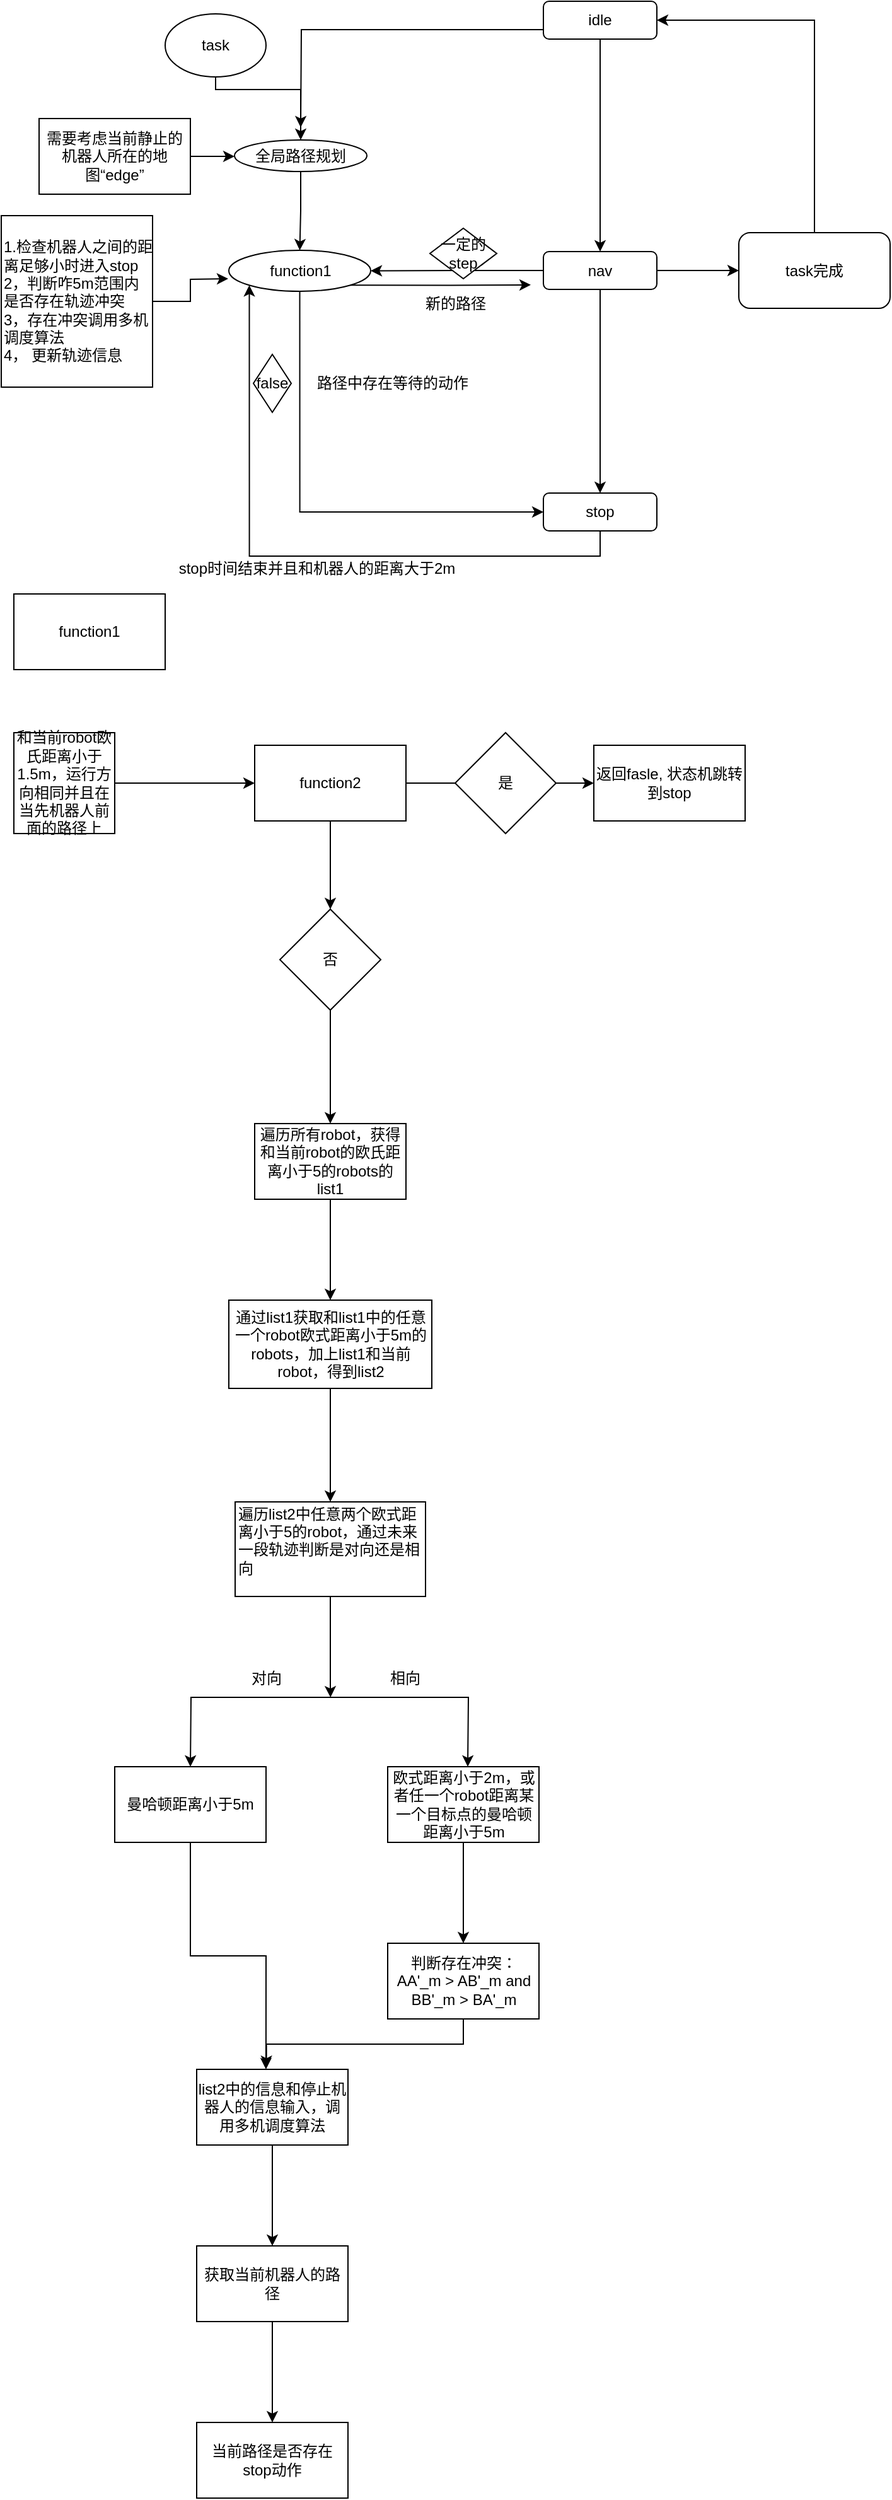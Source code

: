 <mxfile version="15.2.9" type="github" pages="2">
  <diagram id="9fSyIhTfwZy8_oy5fgW9" name="Page-1">
    <mxGraphModel dx="748" dy="523" grid="1" gridSize="10" guides="1" tooltips="1" connect="1" arrows="1" fold="1" page="1" pageScale="1" pageWidth="827" pageHeight="1169" math="0" shadow="0">
      <root>
        <mxCell id="0" />
        <mxCell id="1" parent="0" />
        <mxCell id="qDxuMMK1ASLJ5tELzvt4-7" value="" style="edgeStyle=orthogonalEdgeStyle;rounded=0;orthogonalLoop=1;jettySize=auto;html=1;exitX=0;exitY=0.75;exitDx=0;exitDy=0;" parent="1" source="qDxuMMK1ASLJ5tELzvt4-1" edge="1">
          <mxGeometry relative="1" as="geometry">
            <mxPoint x="345.034" y="160" as="sourcePoint" />
            <mxPoint x="247.5" y="230" as="targetPoint" />
          </mxGeometry>
        </mxCell>
        <mxCell id="qDxuMMK1ASLJ5tELzvt4-17" style="edgeStyle=orthogonalEdgeStyle;rounded=0;orthogonalLoop=1;jettySize=auto;html=1;exitX=0.5;exitY=1;exitDx=0;exitDy=0;entryX=0.5;entryY=0;entryDx=0;entryDy=0;" parent="1" source="qDxuMMK1ASLJ5tELzvt4-1" target="qDxuMMK1ASLJ5tELzvt4-3" edge="1">
          <mxGeometry relative="1" as="geometry" />
        </mxCell>
        <mxCell id="qDxuMMK1ASLJ5tELzvt4-1" value="idle" style="rounded=1;whiteSpace=wrap;html=1;" parent="1" vertex="1">
          <mxGeometry x="440" y="130" width="90" height="30" as="geometry" />
        </mxCell>
        <mxCell id="qDxuMMK1ASLJ5tELzvt4-38" style="edgeStyle=orthogonalEdgeStyle;rounded=0;orthogonalLoop=1;jettySize=auto;html=1;exitX=0;exitY=0.5;exitDx=0;exitDy=0;entryX=1;entryY=0.5;entryDx=0;entryDy=0;" parent="1" source="qDxuMMK1ASLJ5tELzvt4-3" target="qDxuMMK1ASLJ5tELzvt4-11" edge="1">
          <mxGeometry relative="1" as="geometry" />
        </mxCell>
        <mxCell id="qDxuMMK1ASLJ5tELzvt4-39" style="edgeStyle=orthogonalEdgeStyle;rounded=0;orthogonalLoop=1;jettySize=auto;html=1;exitX=0.5;exitY=1;exitDx=0;exitDy=0;" parent="1" source="qDxuMMK1ASLJ5tELzvt4-3" target="qDxuMMK1ASLJ5tELzvt4-4" edge="1">
          <mxGeometry relative="1" as="geometry" />
        </mxCell>
        <mxCell id="JFUP2v7yk-JefAY3bPmS-2" value="" style="edgeStyle=orthogonalEdgeStyle;rounded=0;orthogonalLoop=1;jettySize=auto;html=1;" parent="1" source="qDxuMMK1ASLJ5tELzvt4-3" target="JFUP2v7yk-JefAY3bPmS-1" edge="1">
          <mxGeometry relative="1" as="geometry" />
        </mxCell>
        <mxCell id="qDxuMMK1ASLJ5tELzvt4-3" value="nav" style="rounded=1;whiteSpace=wrap;html=1;" parent="1" vertex="1">
          <mxGeometry x="440" y="328.5" width="90" height="30" as="geometry" />
        </mxCell>
        <mxCell id="3cbIK_l76NgNLZqBz30H-1" style="edgeStyle=orthogonalEdgeStyle;rounded=0;orthogonalLoop=1;jettySize=auto;html=1;exitX=0.5;exitY=1;exitDx=0;exitDy=0;entryX=0;entryY=1;entryDx=0;entryDy=0;" edge="1" parent="1" source="qDxuMMK1ASLJ5tELzvt4-4" target="qDxuMMK1ASLJ5tELzvt4-11">
          <mxGeometry relative="1" as="geometry" />
        </mxCell>
        <mxCell id="qDxuMMK1ASLJ5tELzvt4-4" value="stop" style="rounded=1;whiteSpace=wrap;html=1;" parent="1" vertex="1">
          <mxGeometry x="440" y="520" width="90" height="30" as="geometry" />
        </mxCell>
        <mxCell id="qDxuMMK1ASLJ5tELzvt4-8" style="edgeStyle=orthogonalEdgeStyle;rounded=0;orthogonalLoop=1;jettySize=auto;html=1;exitX=0.5;exitY=1;exitDx=0;exitDy=0;entryX=0.5;entryY=0;entryDx=0;entryDy=0;" parent="1" source="qDxuMMK1ASLJ5tELzvt4-5" target="qDxuMMK1ASLJ5tELzvt4-6" edge="1">
          <mxGeometry relative="1" as="geometry">
            <Array as="points">
              <mxPoint x="180" y="200" />
              <mxPoint x="248" y="200" />
            </Array>
          </mxGeometry>
        </mxCell>
        <mxCell id="qDxuMMK1ASLJ5tELzvt4-5" value="task" style="ellipse;whiteSpace=wrap;html=1;" parent="1" vertex="1">
          <mxGeometry x="140" y="140" width="80" height="50" as="geometry" />
        </mxCell>
        <mxCell id="qDxuMMK1ASLJ5tELzvt4-12" value="" style="edgeStyle=orthogonalEdgeStyle;rounded=0;orthogonalLoop=1;jettySize=auto;html=1;" parent="1" source="qDxuMMK1ASLJ5tELzvt4-6" target="qDxuMMK1ASLJ5tELzvt4-11" edge="1">
          <mxGeometry relative="1" as="geometry" />
        </mxCell>
        <mxCell id="qDxuMMK1ASLJ5tELzvt4-6" value="全局路径规划" style="ellipse;whiteSpace=wrap;html=1;rounded=1;" parent="1" vertex="1">
          <mxGeometry x="195" y="240" width="105" height="25" as="geometry" />
        </mxCell>
        <mxCell id="qDxuMMK1ASLJ5tELzvt4-10" style="edgeStyle=orthogonalEdgeStyle;rounded=0;orthogonalLoop=1;jettySize=auto;html=1;exitX=1;exitY=0.5;exitDx=0;exitDy=0;entryX=0;entryY=0.5;entryDx=0;entryDy=0;" parent="1" source="qDxuMMK1ASLJ5tELzvt4-9" target="qDxuMMK1ASLJ5tELzvt4-6" edge="1">
          <mxGeometry relative="1" as="geometry" />
        </mxCell>
        <mxCell id="qDxuMMK1ASLJ5tELzvt4-9" value="需要考虑当前静止的机器人所在的地图“edge”" style="rounded=0;whiteSpace=wrap;html=1;" parent="1" vertex="1">
          <mxGeometry x="40" y="223" width="120" height="60" as="geometry" />
        </mxCell>
        <mxCell id="qDxuMMK1ASLJ5tELzvt4-20" style="edgeStyle=orthogonalEdgeStyle;rounded=0;orthogonalLoop=1;jettySize=auto;html=1;exitX=0.5;exitY=1;exitDx=0;exitDy=0;entryX=0;entryY=0.5;entryDx=0;entryDy=0;" parent="1" source="qDxuMMK1ASLJ5tELzvt4-11" target="qDxuMMK1ASLJ5tELzvt4-4" edge="1">
          <mxGeometry relative="1" as="geometry" />
        </mxCell>
        <mxCell id="3cbIK_l76NgNLZqBz30H-3" style="edgeStyle=orthogonalEdgeStyle;rounded=0;orthogonalLoop=1;jettySize=auto;html=1;exitX=1;exitY=1;exitDx=0;exitDy=0;" edge="1" parent="1" source="qDxuMMK1ASLJ5tELzvt4-11">
          <mxGeometry relative="1" as="geometry">
            <mxPoint x="430" y="354.931" as="targetPoint" />
          </mxGeometry>
        </mxCell>
        <mxCell id="qDxuMMK1ASLJ5tELzvt4-11" value="function1" style="ellipse;whiteSpace=wrap;html=1;rounded=1;" parent="1" vertex="1">
          <mxGeometry x="190.5" y="327.5" width="112.5" height="32.5" as="geometry" />
        </mxCell>
        <mxCell id="qDxuMMK1ASLJ5tELzvt4-34" style="edgeStyle=orthogonalEdgeStyle;rounded=0;orthogonalLoop=1;jettySize=auto;html=1;exitX=1;exitY=0.5;exitDx=0;exitDy=0;" parent="1" source="qDxuMMK1ASLJ5tELzvt4-13" edge="1">
          <mxGeometry relative="1" as="geometry">
            <mxPoint x="190" y="350" as="targetPoint" />
          </mxGeometry>
        </mxCell>
        <mxCell id="qDxuMMK1ASLJ5tELzvt4-13" value="&lt;div align=&quot;left&quot;&gt;1.检查机器人之间的距离足够小时进入stop&lt;/div&gt;&lt;div align=&quot;left&quot;&gt;2，判断咋5m范围内是否存在轨迹冲突&lt;/div&gt;&lt;div align=&quot;left&quot;&gt;3，存在冲突调用多机调度算法&lt;/div&gt;&lt;div align=&quot;left&quot;&gt;4， 更新轨迹信息&lt;br&gt;&lt;/div&gt;" style="rounded=0;whiteSpace=wrap;html=1;align=left;" parent="1" vertex="1">
          <mxGeometry x="10" y="300" width="120" height="136" as="geometry" />
        </mxCell>
        <mxCell id="qDxuMMK1ASLJ5tELzvt4-21" value="false" style="rhombus;whiteSpace=wrap;html=1;" parent="1" vertex="1">
          <mxGeometry x="210" y="410" width="30" height="46" as="geometry" />
        </mxCell>
        <mxCell id="qDxuMMK1ASLJ5tELzvt4-36" value="一定的step" style="rhombus;whiteSpace=wrap;html=1;strokeWidth=1;" parent="1" vertex="1">
          <mxGeometry x="350" y="310" width="53" height="40" as="geometry" />
        </mxCell>
        <mxCell id="qDxuMMK1ASLJ5tELzvt4-40" value="function1" style="rounded=0;whiteSpace=wrap;html=1;strokeWidth=1;" parent="1" vertex="1">
          <mxGeometry x="20" y="600" width="120" height="60" as="geometry" />
        </mxCell>
        <mxCell id="qDxuMMK1ASLJ5tELzvt4-45" value="" style="edgeStyle=orthogonalEdgeStyle;rounded=0;orthogonalLoop=1;jettySize=auto;html=1;" parent="1" source="qDxuMMK1ASLJ5tELzvt4-41" target="qDxuMMK1ASLJ5tELzvt4-44" edge="1">
          <mxGeometry relative="1" as="geometry" />
        </mxCell>
        <mxCell id="qDxuMMK1ASLJ5tELzvt4-50" style="edgeStyle=orthogonalEdgeStyle;rounded=0;orthogonalLoop=1;jettySize=auto;html=1;exitX=1;exitY=0.5;exitDx=0;exitDy=0;" parent="1" source="qDxuMMK1ASLJ5tELzvt4-41" target="qDxuMMK1ASLJ5tELzvt4-46" edge="1">
          <mxGeometry relative="1" as="geometry" />
        </mxCell>
        <mxCell id="qDxuMMK1ASLJ5tELzvt4-41" value="function2" style="rounded=0;whiteSpace=wrap;html=1;strokeWidth=1;" parent="1" vertex="1">
          <mxGeometry x="211" y="720" width="120" height="60" as="geometry" />
        </mxCell>
        <mxCell id="qDxuMMK1ASLJ5tELzvt4-43" value="" style="edgeStyle=orthogonalEdgeStyle;rounded=0;orthogonalLoop=1;jettySize=auto;html=1;" parent="1" source="qDxuMMK1ASLJ5tELzvt4-42" target="qDxuMMK1ASLJ5tELzvt4-41" edge="1">
          <mxGeometry relative="1" as="geometry" />
        </mxCell>
        <mxCell id="qDxuMMK1ASLJ5tELzvt4-42" value="和当前robot欧氏距离小于1.5m，运行方向相同并且在当先机器人前面的路径上" style="whiteSpace=wrap;html=1;aspect=fixed;strokeWidth=1;" parent="1" vertex="1">
          <mxGeometry x="20" y="710" width="80" height="80" as="geometry" />
        </mxCell>
        <mxCell id="qDxuMMK1ASLJ5tELzvt4-49" value="" style="edgeStyle=orthogonalEdgeStyle;rounded=0;orthogonalLoop=1;jettySize=auto;html=1;" parent="1" source="qDxuMMK1ASLJ5tELzvt4-44" target="qDxuMMK1ASLJ5tELzvt4-48" edge="1">
          <mxGeometry relative="1" as="geometry" />
        </mxCell>
        <mxCell id="qDxuMMK1ASLJ5tELzvt4-44" value="否" style="rhombus;whiteSpace=wrap;html=1;rounded=0;strokeWidth=1;" parent="1" vertex="1">
          <mxGeometry x="231" y="850" width="80" height="80" as="geometry" />
        </mxCell>
        <mxCell id="qDxuMMK1ASLJ5tELzvt4-46" value="返回fasle, 状态机跳转到stop" style="whiteSpace=wrap;html=1;rounded=0;strokeWidth=1;" parent="1" vertex="1">
          <mxGeometry x="480" y="720" width="120" height="60" as="geometry" />
        </mxCell>
        <mxCell id="qDxuMMK1ASLJ5tELzvt4-53" value="" style="edgeStyle=orthogonalEdgeStyle;rounded=0;orthogonalLoop=1;jettySize=auto;html=1;" parent="1" source="qDxuMMK1ASLJ5tELzvt4-48" target="qDxuMMK1ASLJ5tELzvt4-52" edge="1">
          <mxGeometry relative="1" as="geometry" />
        </mxCell>
        <mxCell id="qDxuMMK1ASLJ5tELzvt4-48" value="遍历所有robot，获得和当前robot的欧氏距离小于5的robots的list1" style="whiteSpace=wrap;html=1;rounded=0;strokeWidth=1;" parent="1" vertex="1">
          <mxGeometry x="211" y="1020" width="120" height="60" as="geometry" />
        </mxCell>
        <mxCell id="qDxuMMK1ASLJ5tELzvt4-51" value="是" style="rhombus;whiteSpace=wrap;html=1;strokeWidth=1;" parent="1" vertex="1">
          <mxGeometry x="370" y="710" width="80" height="80" as="geometry" />
        </mxCell>
        <mxCell id="qDxuMMK1ASLJ5tELzvt4-55" value="" style="edgeStyle=orthogonalEdgeStyle;rounded=0;orthogonalLoop=1;jettySize=auto;html=1;" parent="1" source="qDxuMMK1ASLJ5tELzvt4-52" target="qDxuMMK1ASLJ5tELzvt4-54" edge="1">
          <mxGeometry relative="1" as="geometry" />
        </mxCell>
        <mxCell id="qDxuMMK1ASLJ5tELzvt4-52" value="通过list1获取和list1中的任意一个robot欧式距离小于5m的robots，加上list1和当前robot，得到list2" style="whiteSpace=wrap;html=1;rounded=0;strokeWidth=1;" parent="1" vertex="1">
          <mxGeometry x="190.5" y="1160" width="161" height="70" as="geometry" />
        </mxCell>
        <mxCell id="qDxuMMK1ASLJ5tELzvt4-54" value="&lt;div align=&quot;left&quot;&gt;遍历list2中任意两个欧式距离小于5的robot，通过未来一段轨迹判断是对向还是相向&lt;/div&gt;&lt;div align=&quot;left&quot;&gt;&lt;br&gt;&lt;/div&gt;" style="whiteSpace=wrap;html=1;rounded=0;strokeWidth=1;align=left;" parent="1" vertex="1">
          <mxGeometry x="195.5" y="1320" width="151" height="75" as="geometry" />
        </mxCell>
        <mxCell id="qDxuMMK1ASLJ5tELzvt4-62" style="edgeStyle=orthogonalEdgeStyle;rounded=0;orthogonalLoop=1;jettySize=auto;html=1;exitX=0;exitY=0.5;exitDx=0;exitDy=0;exitPerimeter=0;" parent="1" source="qDxuMMK1ASLJ5tELzvt4-56" edge="1">
          <mxGeometry relative="1" as="geometry">
            <mxPoint x="160" y="1530" as="targetPoint" />
          </mxGeometry>
        </mxCell>
        <mxCell id="qDxuMMK1ASLJ5tELzvt4-63" style="edgeStyle=orthogonalEdgeStyle;rounded=0;orthogonalLoop=1;jettySize=auto;html=1;exitX=1;exitY=0.5;exitDx=0;exitDy=0;exitPerimeter=0;" parent="1" source="qDxuMMK1ASLJ5tELzvt4-56" edge="1">
          <mxGeometry relative="1" as="geometry">
            <mxPoint x="380" y="1530" as="targetPoint" />
          </mxGeometry>
        </mxCell>
        <mxCell id="qDxuMMK1ASLJ5tELzvt4-56" value="" style="line;strokeWidth=1;html=1;" parent="1" vertex="1">
          <mxGeometry x="186.5" y="1470" width="160" height="10" as="geometry" />
        </mxCell>
        <mxCell id="qDxuMMK1ASLJ5tELzvt4-59" style="edgeStyle=orthogonalEdgeStyle;rounded=0;orthogonalLoop=1;jettySize=auto;html=1;exitX=1;exitY=0.5;exitDx=0;exitDy=0;exitPerimeter=0;entryX=0.529;entryY=0.5;entryDx=0;entryDy=0;entryPerimeter=0;" parent="1" source="qDxuMMK1ASLJ5tELzvt4-58" target="qDxuMMK1ASLJ5tELzvt4-56" edge="1">
          <mxGeometry relative="1" as="geometry" />
        </mxCell>
        <mxCell id="qDxuMMK1ASLJ5tELzvt4-58" value="" style="line;strokeWidth=1;direction=south;html=1;" parent="1" vertex="1">
          <mxGeometry x="266" y="1395" width="10" height="70" as="geometry" />
        </mxCell>
        <mxCell id="qDxuMMK1ASLJ5tELzvt4-60" value="对向" style="text;html=1;align=center;verticalAlign=middle;resizable=0;points=[];autosize=1;strokeColor=none;fillColor=none;" parent="1" vertex="1">
          <mxGeometry x="200" y="1450" width="40" height="20" as="geometry" />
        </mxCell>
        <mxCell id="qDxuMMK1ASLJ5tELzvt4-61" value="相向" style="text;html=1;align=center;verticalAlign=middle;resizable=0;points=[];autosize=1;strokeColor=none;fillColor=none;" parent="1" vertex="1">
          <mxGeometry x="310" y="1450" width="40" height="20" as="geometry" />
        </mxCell>
        <mxCell id="qDxuMMK1ASLJ5tELzvt4-69" style="edgeStyle=orthogonalEdgeStyle;rounded=0;orthogonalLoop=1;jettySize=auto;html=1;exitX=0.5;exitY=1;exitDx=0;exitDy=0;entryX=0.458;entryY=0;entryDx=0;entryDy=0;entryPerimeter=0;" parent="1" source="qDxuMMK1ASLJ5tELzvt4-64" target="qDxuMMK1ASLJ5tELzvt4-68" edge="1">
          <mxGeometry relative="1" as="geometry" />
        </mxCell>
        <mxCell id="qDxuMMK1ASLJ5tELzvt4-64" value="曼哈顿距离小于5m" style="rounded=0;whiteSpace=wrap;html=1;strokeWidth=1;" parent="1" vertex="1">
          <mxGeometry x="100" y="1530" width="120" height="60" as="geometry" />
        </mxCell>
        <mxCell id="qDxuMMK1ASLJ5tELzvt4-67" value="" style="edgeStyle=orthogonalEdgeStyle;rounded=0;orthogonalLoop=1;jettySize=auto;html=1;" parent="1" source="qDxuMMK1ASLJ5tELzvt4-65" target="qDxuMMK1ASLJ5tELzvt4-66" edge="1">
          <mxGeometry relative="1" as="geometry" />
        </mxCell>
        <mxCell id="qDxuMMK1ASLJ5tELzvt4-65" value="欧式距离小于2m，或者任一个robot距离某一个目标点的曼哈顿距离小于5m" style="rounded=0;whiteSpace=wrap;html=1;strokeWidth=1;" parent="1" vertex="1">
          <mxGeometry x="316.5" y="1530" width="120" height="60" as="geometry" />
        </mxCell>
        <mxCell id="qDxuMMK1ASLJ5tELzvt4-70" style="edgeStyle=orthogonalEdgeStyle;rounded=0;orthogonalLoop=1;jettySize=auto;html=1;exitX=0.5;exitY=1;exitDx=0;exitDy=0;entryX=0.461;entryY=-0.031;entryDx=0;entryDy=0;entryPerimeter=0;" parent="1" source="qDxuMMK1ASLJ5tELzvt4-66" target="qDxuMMK1ASLJ5tELzvt4-68" edge="1">
          <mxGeometry relative="1" as="geometry" />
        </mxCell>
        <mxCell id="qDxuMMK1ASLJ5tELzvt4-66" value="&lt;div&gt;判断存在冲突：&lt;/div&gt;&lt;div&gt;AA&#39;_m &amp;gt; AB&#39;_m and&lt;/div&gt;&lt;div&gt;BB&#39;_m &amp;gt; BA&#39;_m&lt;br&gt;&lt;/div&gt;" style="whiteSpace=wrap;html=1;rounded=0;strokeWidth=1;" parent="1" vertex="1">
          <mxGeometry x="316.5" y="1670" width="120" height="60" as="geometry" />
        </mxCell>
        <mxCell id="qDxuMMK1ASLJ5tELzvt4-72" value="" style="edgeStyle=orthogonalEdgeStyle;rounded=0;orthogonalLoop=1;jettySize=auto;html=1;" parent="1" source="qDxuMMK1ASLJ5tELzvt4-68" target="qDxuMMK1ASLJ5tELzvt4-71" edge="1">
          <mxGeometry relative="1" as="geometry" />
        </mxCell>
        <mxCell id="qDxuMMK1ASLJ5tELzvt4-68" value="list2中的信息和停止机器人的信息输入，调用多机调度算法" style="rounded=0;whiteSpace=wrap;html=1;strokeWidth=1;" parent="1" vertex="1">
          <mxGeometry x="165" y="1770" width="120" height="60" as="geometry" />
        </mxCell>
        <mxCell id="qDxuMMK1ASLJ5tELzvt4-75" value="" style="edgeStyle=orthogonalEdgeStyle;rounded=0;orthogonalLoop=1;jettySize=auto;html=1;" parent="1" source="qDxuMMK1ASLJ5tELzvt4-71" target="qDxuMMK1ASLJ5tELzvt4-74" edge="1">
          <mxGeometry relative="1" as="geometry" />
        </mxCell>
        <mxCell id="qDxuMMK1ASLJ5tELzvt4-71" value="获取当前机器人的路径" style="whiteSpace=wrap;html=1;rounded=0;strokeWidth=1;" parent="1" vertex="1">
          <mxGeometry x="165" y="1910" width="120" height="60" as="geometry" />
        </mxCell>
        <mxCell id="qDxuMMK1ASLJ5tELzvt4-73" value="路径中存在等待的动作" style="text;html=1;align=center;verticalAlign=middle;resizable=0;points=[];autosize=1;strokeColor=none;fillColor=none;" parent="1" vertex="1">
          <mxGeometry x="250" y="423" width="140" height="20" as="geometry" />
        </mxCell>
        <mxCell id="qDxuMMK1ASLJ5tELzvt4-74" value="当前路径是否存在stop动作" style="whiteSpace=wrap;html=1;rounded=0;strokeWidth=1;" parent="1" vertex="1">
          <mxGeometry x="165" y="2050" width="120" height="60" as="geometry" />
        </mxCell>
        <mxCell id="JFUP2v7yk-JefAY3bPmS-3" style="edgeStyle=orthogonalEdgeStyle;rounded=0;orthogonalLoop=1;jettySize=auto;html=1;exitX=0.5;exitY=0;exitDx=0;exitDy=0;entryX=1;entryY=0.5;entryDx=0;entryDy=0;" parent="1" source="JFUP2v7yk-JefAY3bPmS-1" target="qDxuMMK1ASLJ5tELzvt4-1" edge="1">
          <mxGeometry relative="1" as="geometry" />
        </mxCell>
        <mxCell id="JFUP2v7yk-JefAY3bPmS-1" value="task完成" style="whiteSpace=wrap;html=1;rounded=1;" parent="1" vertex="1">
          <mxGeometry x="595" y="313.5" width="120" height="60" as="geometry" />
        </mxCell>
        <mxCell id="3cbIK_l76NgNLZqBz30H-2" value="stop时间结束并且和机器人的距离大于2m" style="text;html=1;align=center;verticalAlign=middle;resizable=0;points=[];autosize=1;strokeColor=none;fillColor=none;" vertex="1" parent="1">
          <mxGeometry x="140" y="570" width="240" height="20" as="geometry" />
        </mxCell>
        <mxCell id="3cbIK_l76NgNLZqBz30H-4" value="新的路径" style="text;html=1;align=center;verticalAlign=middle;resizable=0;points=[];autosize=1;strokeColor=none;fillColor=none;" vertex="1" parent="1">
          <mxGeometry x="340" y="360" width="60" height="20" as="geometry" />
        </mxCell>
      </root>
    </mxGraphModel>
  </diagram>
  <diagram id="7LW2NvPQEGOA-iUj2UVO" name="Page-2">
    <mxGraphModel dx="960" dy="654" grid="1" gridSize="10" guides="1" tooltips="1" connect="1" arrows="1" fold="1" page="1" pageScale="1" pageWidth="827" pageHeight="1169" math="0" shadow="0">
      <root>
        <mxCell id="NrLrj79_bSl4Yxio886D-0" />
        <mxCell id="NrLrj79_bSl4Yxio886D-1" parent="NrLrj79_bSl4Yxio886D-0" />
        <mxCell id="iOkQ1qD1qgaQ_Q-xitg9-0" value="" style="edgeStyle=orthogonalEdgeStyle;rounded=0;orthogonalLoop=1;jettySize=auto;html=1;" edge="1" parent="NrLrj79_bSl4Yxio886D-1" source="iOkQ1qD1qgaQ_Q-xitg9-2" target="iOkQ1qD1qgaQ_Q-xitg9-6">
          <mxGeometry relative="1" as="geometry" />
        </mxCell>
        <mxCell id="iOkQ1qD1qgaQ_Q-xitg9-1" style="edgeStyle=orthogonalEdgeStyle;rounded=0;orthogonalLoop=1;jettySize=auto;html=1;exitX=1;exitY=0.5;exitDx=0;exitDy=0;" edge="1" parent="NrLrj79_bSl4Yxio886D-1" source="iOkQ1qD1qgaQ_Q-xitg9-2" target="iOkQ1qD1qgaQ_Q-xitg9-7">
          <mxGeometry relative="1" as="geometry" />
        </mxCell>
        <mxCell id="iOkQ1qD1qgaQ_Q-xitg9-2" value="function2" style="rounded=0;whiteSpace=wrap;html=1;strokeWidth=1;" vertex="1" parent="NrLrj79_bSl4Yxio886D-1">
          <mxGeometry x="211" y="720" width="120" height="60" as="geometry" />
        </mxCell>
        <mxCell id="iOkQ1qD1qgaQ_Q-xitg9-3" value="" style="edgeStyle=orthogonalEdgeStyle;rounded=0;orthogonalLoop=1;jettySize=auto;html=1;" edge="1" parent="NrLrj79_bSl4Yxio886D-1" source="iOkQ1qD1qgaQ_Q-xitg9-4" target="iOkQ1qD1qgaQ_Q-xitg9-2">
          <mxGeometry relative="1" as="geometry" />
        </mxCell>
        <mxCell id="iOkQ1qD1qgaQ_Q-xitg9-4" value="和当前robot欧氏距离小于1.5m，运行方向相同并且在当先机器人前面的路径上" style="whiteSpace=wrap;html=1;aspect=fixed;strokeWidth=1;" vertex="1" parent="NrLrj79_bSl4Yxio886D-1">
          <mxGeometry x="20" y="710" width="80" height="80" as="geometry" />
        </mxCell>
        <mxCell id="iOkQ1qD1qgaQ_Q-xitg9-5" value="" style="edgeStyle=orthogonalEdgeStyle;rounded=0;orthogonalLoop=1;jettySize=auto;html=1;" edge="1" parent="NrLrj79_bSl4Yxio886D-1" source="iOkQ1qD1qgaQ_Q-xitg9-6" target="iOkQ1qD1qgaQ_Q-xitg9-9">
          <mxGeometry relative="1" as="geometry" />
        </mxCell>
        <mxCell id="iOkQ1qD1qgaQ_Q-xitg9-6" value="否" style="rhombus;whiteSpace=wrap;html=1;rounded=0;strokeWidth=1;" vertex="1" parent="NrLrj79_bSl4Yxio886D-1">
          <mxGeometry x="231" y="850" width="80" height="80" as="geometry" />
        </mxCell>
        <mxCell id="iOkQ1qD1qgaQ_Q-xitg9-7" value="返回fasle, 状态机跳转到stop" style="whiteSpace=wrap;html=1;rounded=0;strokeWidth=1;" vertex="1" parent="NrLrj79_bSl4Yxio886D-1">
          <mxGeometry x="480" y="720" width="120" height="60" as="geometry" />
        </mxCell>
        <mxCell id="iOkQ1qD1qgaQ_Q-xitg9-8" value="" style="edgeStyle=orthogonalEdgeStyle;rounded=0;orthogonalLoop=1;jettySize=auto;html=1;" edge="1" parent="NrLrj79_bSl4Yxio886D-1" source="iOkQ1qD1qgaQ_Q-xitg9-9" target="iOkQ1qD1qgaQ_Q-xitg9-12">
          <mxGeometry relative="1" as="geometry" />
        </mxCell>
        <mxCell id="iOkQ1qD1qgaQ_Q-xitg9-9" value="遍历所有robot，获得和当前robot的欧氏距离小于5的robots的list1" style="whiteSpace=wrap;html=1;rounded=0;strokeWidth=1;" vertex="1" parent="NrLrj79_bSl4Yxio886D-1">
          <mxGeometry x="211" y="1020" width="120" height="60" as="geometry" />
        </mxCell>
        <mxCell id="iOkQ1qD1qgaQ_Q-xitg9-10" value="是" style="rhombus;whiteSpace=wrap;html=1;strokeWidth=1;" vertex="1" parent="NrLrj79_bSl4Yxio886D-1">
          <mxGeometry x="370" y="710" width="80" height="80" as="geometry" />
        </mxCell>
        <mxCell id="iOkQ1qD1qgaQ_Q-xitg9-11" value="" style="edgeStyle=orthogonalEdgeStyle;rounded=0;orthogonalLoop=1;jettySize=auto;html=1;" edge="1" parent="NrLrj79_bSl4Yxio886D-1" source="iOkQ1qD1qgaQ_Q-xitg9-12" target="iOkQ1qD1qgaQ_Q-xitg9-13">
          <mxGeometry relative="1" as="geometry" />
        </mxCell>
        <mxCell id="iOkQ1qD1qgaQ_Q-xitg9-12" value="通过list1获取和list1中的任意一个robot欧式距离小于5m的robots，加上list1和当前robot，得到list2" style="whiteSpace=wrap;html=1;rounded=0;strokeWidth=1;" vertex="1" parent="NrLrj79_bSl4Yxio886D-1">
          <mxGeometry x="190.5" y="1160" width="161" height="70" as="geometry" />
        </mxCell>
        <mxCell id="iOkQ1qD1qgaQ_Q-xitg9-13" value="&lt;div align=&quot;left&quot;&gt;遍历list2中任意两个欧式距离小于5的robot，通过未来一段轨迹判断是对向还是相向&lt;/div&gt;&lt;div align=&quot;left&quot;&gt;&lt;br&gt;&lt;/div&gt;" style="whiteSpace=wrap;html=1;rounded=0;strokeWidth=1;align=left;" vertex="1" parent="NrLrj79_bSl4Yxio886D-1">
          <mxGeometry x="195.5" y="1320" width="151" height="75" as="geometry" />
        </mxCell>
        <mxCell id="iOkQ1qD1qgaQ_Q-xitg9-14" style="edgeStyle=orthogonalEdgeStyle;rounded=0;orthogonalLoop=1;jettySize=auto;html=1;exitX=0;exitY=0.5;exitDx=0;exitDy=0;exitPerimeter=0;" edge="1" parent="NrLrj79_bSl4Yxio886D-1" source="iOkQ1qD1qgaQ_Q-xitg9-16">
          <mxGeometry relative="1" as="geometry">
            <mxPoint x="160" y="1530" as="targetPoint" />
          </mxGeometry>
        </mxCell>
        <mxCell id="iOkQ1qD1qgaQ_Q-xitg9-15" style="edgeStyle=orthogonalEdgeStyle;rounded=0;orthogonalLoop=1;jettySize=auto;html=1;exitX=1;exitY=0.5;exitDx=0;exitDy=0;exitPerimeter=0;" edge="1" parent="NrLrj79_bSl4Yxio886D-1" source="iOkQ1qD1qgaQ_Q-xitg9-16">
          <mxGeometry relative="1" as="geometry">
            <mxPoint x="380" y="1530" as="targetPoint" />
          </mxGeometry>
        </mxCell>
        <mxCell id="iOkQ1qD1qgaQ_Q-xitg9-16" value="" style="line;strokeWidth=1;html=1;" vertex="1" parent="NrLrj79_bSl4Yxio886D-1">
          <mxGeometry x="186.5" y="1470" width="160" height="10" as="geometry" />
        </mxCell>
        <mxCell id="iOkQ1qD1qgaQ_Q-xitg9-17" style="edgeStyle=orthogonalEdgeStyle;rounded=0;orthogonalLoop=1;jettySize=auto;html=1;exitX=1;exitY=0.5;exitDx=0;exitDy=0;exitPerimeter=0;entryX=0.529;entryY=0.5;entryDx=0;entryDy=0;entryPerimeter=0;" edge="1" parent="NrLrj79_bSl4Yxio886D-1" source="iOkQ1qD1qgaQ_Q-xitg9-18" target="iOkQ1qD1qgaQ_Q-xitg9-16">
          <mxGeometry relative="1" as="geometry" />
        </mxCell>
        <mxCell id="iOkQ1qD1qgaQ_Q-xitg9-18" value="" style="line;strokeWidth=1;direction=south;html=1;" vertex="1" parent="NrLrj79_bSl4Yxio886D-1">
          <mxGeometry x="266" y="1395" width="10" height="70" as="geometry" />
        </mxCell>
        <mxCell id="iOkQ1qD1qgaQ_Q-xitg9-19" value="对向" style="text;html=1;align=center;verticalAlign=middle;resizable=0;points=[];autosize=1;strokeColor=none;fillColor=none;" vertex="1" parent="NrLrj79_bSl4Yxio886D-1">
          <mxGeometry x="200" y="1450" width="40" height="20" as="geometry" />
        </mxCell>
        <mxCell id="iOkQ1qD1qgaQ_Q-xitg9-20" value="相向" style="text;html=1;align=center;verticalAlign=middle;resizable=0;points=[];autosize=1;strokeColor=none;fillColor=none;" vertex="1" parent="NrLrj79_bSl4Yxio886D-1">
          <mxGeometry x="310" y="1450" width="40" height="20" as="geometry" />
        </mxCell>
        <mxCell id="iOkQ1qD1qgaQ_Q-xitg9-21" style="edgeStyle=orthogonalEdgeStyle;rounded=0;orthogonalLoop=1;jettySize=auto;html=1;exitX=0.5;exitY=1;exitDx=0;exitDy=0;entryX=0.458;entryY=0;entryDx=0;entryDy=0;entryPerimeter=0;" edge="1" parent="NrLrj79_bSl4Yxio886D-1" source="iOkQ1qD1qgaQ_Q-xitg9-22" target="iOkQ1qD1qgaQ_Q-xitg9-28">
          <mxGeometry relative="1" as="geometry" />
        </mxCell>
        <mxCell id="iOkQ1qD1qgaQ_Q-xitg9-22" value="曼哈顿距离小于5m" style="rounded=0;whiteSpace=wrap;html=1;strokeWidth=1;" vertex="1" parent="NrLrj79_bSl4Yxio886D-1">
          <mxGeometry x="100" y="1530" width="120" height="60" as="geometry" />
        </mxCell>
        <mxCell id="iOkQ1qD1qgaQ_Q-xitg9-23" value="" style="edgeStyle=orthogonalEdgeStyle;rounded=0;orthogonalLoop=1;jettySize=auto;html=1;" edge="1" parent="NrLrj79_bSl4Yxio886D-1" source="iOkQ1qD1qgaQ_Q-xitg9-24" target="iOkQ1qD1qgaQ_Q-xitg9-26">
          <mxGeometry relative="1" as="geometry" />
        </mxCell>
        <mxCell id="iOkQ1qD1qgaQ_Q-xitg9-24" value="欧式距离小于2m，或者任一个robot距离某一个目标点的曼哈顿距离小于5m" style="rounded=0;whiteSpace=wrap;html=1;strokeWidth=1;" vertex="1" parent="NrLrj79_bSl4Yxio886D-1">
          <mxGeometry x="316.5" y="1530" width="120" height="60" as="geometry" />
        </mxCell>
        <mxCell id="iOkQ1qD1qgaQ_Q-xitg9-25" style="edgeStyle=orthogonalEdgeStyle;rounded=0;orthogonalLoop=1;jettySize=auto;html=1;exitX=0.5;exitY=1;exitDx=0;exitDy=0;entryX=0.461;entryY=-0.031;entryDx=0;entryDy=0;entryPerimeter=0;" edge="1" parent="NrLrj79_bSl4Yxio886D-1" source="iOkQ1qD1qgaQ_Q-xitg9-26" target="iOkQ1qD1qgaQ_Q-xitg9-28">
          <mxGeometry relative="1" as="geometry" />
        </mxCell>
        <mxCell id="iOkQ1qD1qgaQ_Q-xitg9-26" value="&lt;div&gt;判断存在冲突：&lt;/div&gt;&lt;div&gt;AA&#39;_m &amp;gt; AB&#39;_m and&lt;/div&gt;&lt;div&gt;BB&#39;_m &amp;gt; BA&#39;_m&lt;br&gt;&lt;/div&gt;" style="whiteSpace=wrap;html=1;rounded=0;strokeWidth=1;" vertex="1" parent="NrLrj79_bSl4Yxio886D-1">
          <mxGeometry x="316.5" y="1670" width="120" height="60" as="geometry" />
        </mxCell>
        <mxCell id="iOkQ1qD1qgaQ_Q-xitg9-27" value="" style="edgeStyle=orthogonalEdgeStyle;rounded=0;orthogonalLoop=1;jettySize=auto;html=1;" edge="1" parent="NrLrj79_bSl4Yxio886D-1" source="iOkQ1qD1qgaQ_Q-xitg9-28" target="iOkQ1qD1qgaQ_Q-xitg9-30">
          <mxGeometry relative="1" as="geometry" />
        </mxCell>
        <mxCell id="iOkQ1qD1qgaQ_Q-xitg9-28" value="list2中的信息和停止机器人的信息输入，调用多机调度算法" style="rounded=0;whiteSpace=wrap;html=1;strokeWidth=1;" vertex="1" parent="NrLrj79_bSl4Yxio886D-1">
          <mxGeometry x="165" y="1770" width="120" height="60" as="geometry" />
        </mxCell>
        <mxCell id="iOkQ1qD1qgaQ_Q-xitg9-29" value="" style="edgeStyle=orthogonalEdgeStyle;rounded=0;orthogonalLoop=1;jettySize=auto;html=1;" edge="1" parent="NrLrj79_bSl4Yxio886D-1" source="iOkQ1qD1qgaQ_Q-xitg9-30" target="iOkQ1qD1qgaQ_Q-xitg9-31">
          <mxGeometry relative="1" as="geometry" />
        </mxCell>
        <mxCell id="iOkQ1qD1qgaQ_Q-xitg9-30" value="获取当前机器人的路径" style="whiteSpace=wrap;html=1;rounded=0;strokeWidth=1;" vertex="1" parent="NrLrj79_bSl4Yxio886D-1">
          <mxGeometry x="165" y="1910" width="120" height="60" as="geometry" />
        </mxCell>
        <mxCell id="iOkQ1qD1qgaQ_Q-xitg9-31" value="当前路径是否存在stop动作" style="whiteSpace=wrap;html=1;rounded=0;strokeWidth=1;" vertex="1" parent="NrLrj79_bSl4Yxio886D-1">
          <mxGeometry x="165" y="2050" width="120" height="60" as="geometry" />
        </mxCell>
      </root>
    </mxGraphModel>
  </diagram>
</mxfile>
